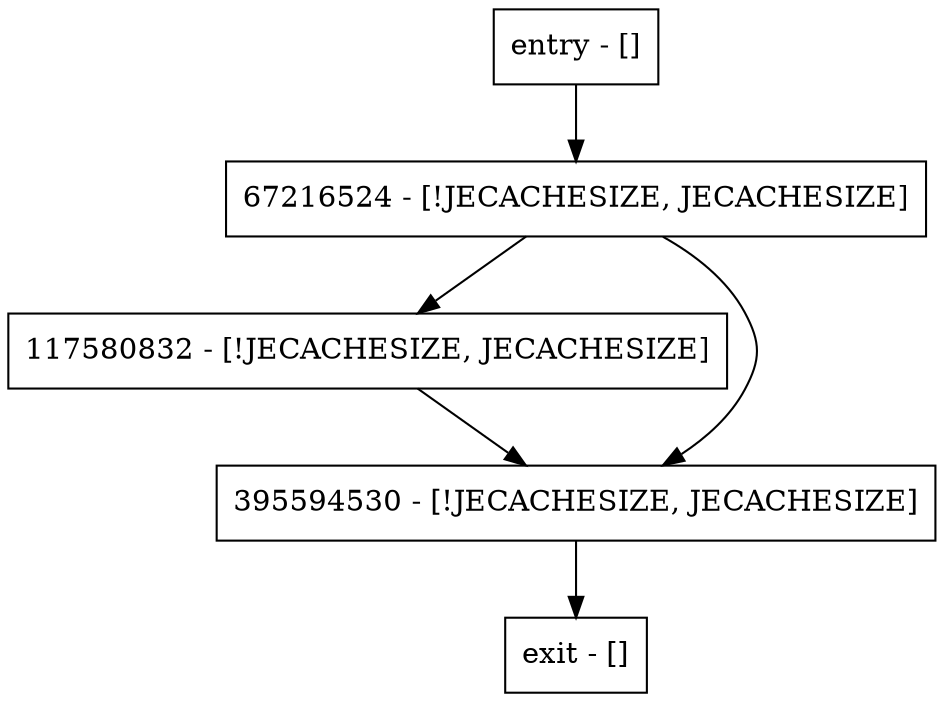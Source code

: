 digraph remove {
node [shape=record];
entry [label="entry - []"];
exit [label="exit - []"];
67216524 [label="67216524 - [!JECACHESIZE, JECACHESIZE]"];
117580832 [label="117580832 - [!JECACHESIZE, JECACHESIZE]"];
395594530 [label="395594530 - [!JECACHESIZE, JECACHESIZE]"];
entry;
exit;
entry -> 67216524;
67216524 -> 117580832;
67216524 -> 395594530;
117580832 -> 395594530;
395594530 -> exit;
}
